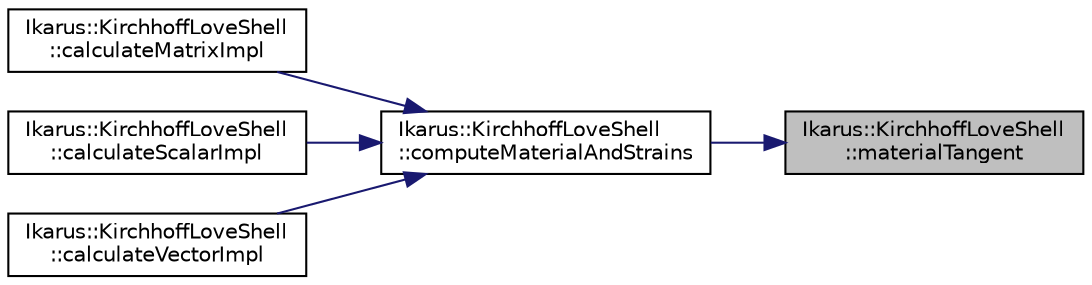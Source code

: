 digraph "Ikarus::KirchhoffLoveShell::materialTangent"
{
 // LATEX_PDF_SIZE
  edge [fontname="Helvetica",fontsize="10",labelfontname="Helvetica",labelfontsize="10"];
  node [fontname="Helvetica",fontsize="10",shape=record];
  rankdir="RL";
  Node1 [label="Ikarus::KirchhoffLoveShell\l::materialTangent",height=0.2,width=0.4,color="black", fillcolor="grey75", style="filled", fontcolor="black",tooltip="Gets the material tangent matrix for the linear elastic material."];
  Node1 -> Node2 [dir="back",color="midnightblue",fontsize="10",style="solid"];
  Node2 [label="Ikarus::KirchhoffLoveShell\l::computeMaterialAndStrains",height=0.2,width=0.4,color="black", fillcolor="white", style="filled",URL="$a01428.html#a2116db254c03a1873dc6d1d432d8eaa1",tooltip="Compute material properties and strains at a given integration point."];
  Node2 -> Node3 [dir="back",color="midnightblue",fontsize="10",style="solid"];
  Node3 [label="Ikarus::KirchhoffLoveShell\l::calculateMatrixImpl",height=0.2,width=0.4,color="black", fillcolor="white", style="filled",URL="$a01428.html#a71e905f315ca4efee16150b0c43fbabe",tooltip=" "];
  Node2 -> Node4 [dir="back",color="midnightblue",fontsize="10",style="solid"];
  Node4 [label="Ikarus::KirchhoffLoveShell\l::calculateScalarImpl",height=0.2,width=0.4,color="black", fillcolor="white", style="filled",URL="$a01428.html#ac901c3457b487e52ca4c40ccfb1e69a6",tooltip=" "];
  Node2 -> Node5 [dir="back",color="midnightblue",fontsize="10",style="solid"];
  Node5 [label="Ikarus::KirchhoffLoveShell\l::calculateVectorImpl",height=0.2,width=0.4,color="black", fillcolor="white", style="filled",URL="$a01428.html#a14aa1287417c41d90c1f9cad4738cc93",tooltip=" "];
}
